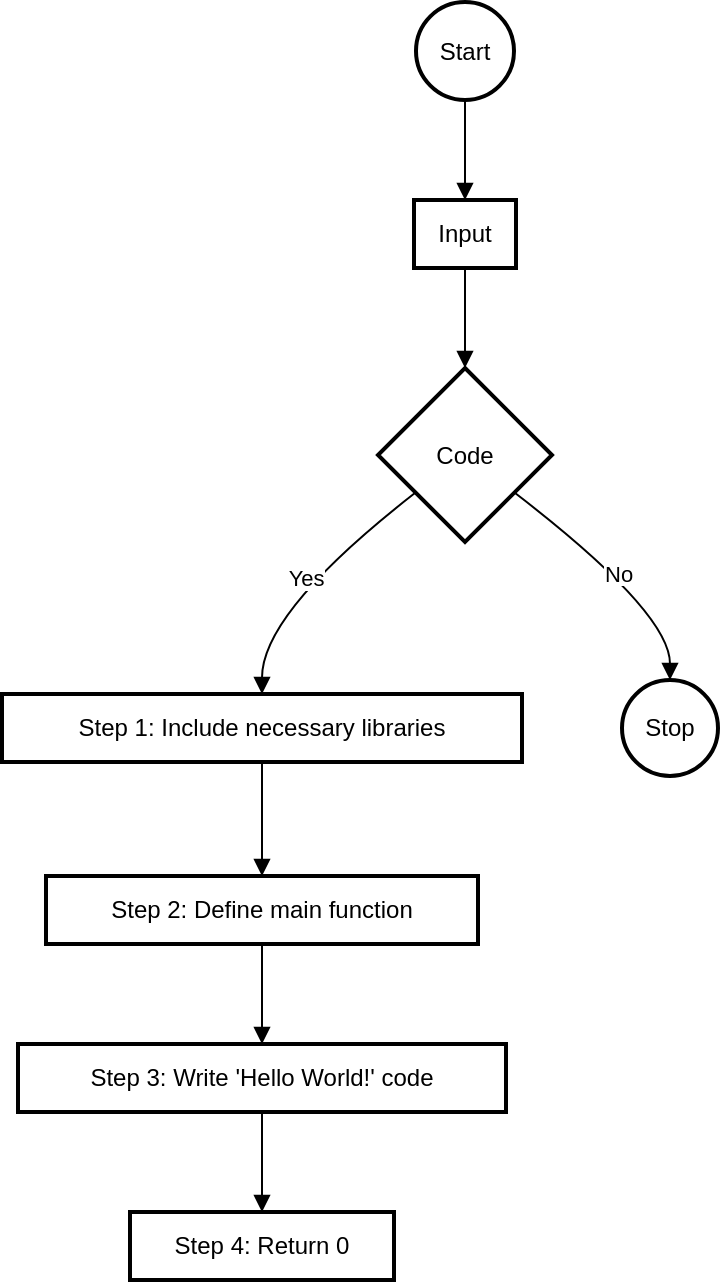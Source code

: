 <mxfile version="24.7.6">
  <diagram name="Page-1" id="aj7TZ9xT2nndP9KbB_9n">
    <mxGraphModel>
      <root>
        <mxCell id="0" />
        <mxCell id="1" parent="0" />
        <mxCell id="2" value="Start" style="ellipse;aspect=fixed;strokeWidth=2;whiteSpace=wrap;" vertex="1" parent="1">
          <mxGeometry x="207" width="49" height="49" as="geometry" />
        </mxCell>
        <mxCell id="3" value="Input" style="whiteSpace=wrap;strokeWidth=2;" vertex="1" parent="1">
          <mxGeometry x="206" y="99" width="51" height="34" as="geometry" />
        </mxCell>
        <mxCell id="4" value="Code" style="rhombus;strokeWidth=2;whiteSpace=wrap;" vertex="1" parent="1">
          <mxGeometry x="188" y="183" width="87" height="87" as="geometry" />
        </mxCell>
        <mxCell id="5" value="Step 1: Include necessary libraries" style="whiteSpace=wrap;strokeWidth=2;" vertex="1" parent="1">
          <mxGeometry y="346" width="260" height="34" as="geometry" />
        </mxCell>
        <mxCell id="6" value="Step 2: Define main function" style="whiteSpace=wrap;strokeWidth=2;" vertex="1" parent="1">
          <mxGeometry x="22" y="437" width="216" height="34" as="geometry" />
        </mxCell>
        <mxCell id="7" value="Step 3: Write &#39;Hello World!&#39; code" style="whiteSpace=wrap;strokeWidth=2;" vertex="1" parent="1">
          <mxGeometry x="8" y="521" width="244" height="34" as="geometry" />
        </mxCell>
        <mxCell id="8" value="Step 4: Return 0" style="whiteSpace=wrap;strokeWidth=2;" vertex="1" parent="1">
          <mxGeometry x="64" y="605" width="132" height="34" as="geometry" />
        </mxCell>
        <mxCell id="9" value="Stop" style="ellipse;aspect=fixed;strokeWidth=2;whiteSpace=wrap;" vertex="1" parent="1">
          <mxGeometry x="310" y="339" width="48" height="48" as="geometry" />
        </mxCell>
        <mxCell id="10" value="" style="curved=1;startArrow=none;endArrow=block;exitX=0.5;exitY=1;entryX=0.5;entryY=-0.01;" edge="1" parent="1" source="2" target="3">
          <mxGeometry relative="1" as="geometry">
            <Array as="points" />
          </mxGeometry>
        </mxCell>
        <mxCell id="11" value="" style="curved=1;startArrow=none;endArrow=block;exitX=0.5;exitY=0.99;entryX=0.5;entryY=0;" edge="1" parent="1" source="3" target="4">
          <mxGeometry relative="1" as="geometry">
            <Array as="points" />
          </mxGeometry>
        </mxCell>
        <mxCell id="12" value="Yes" style="curved=1;startArrow=none;endArrow=block;exitX=0;exitY=0.88;entryX=0.5;entryY=0;" edge="1" parent="1" source="4" target="5">
          <mxGeometry relative="1" as="geometry">
            <Array as="points">
              <mxPoint x="130" y="305" />
            </Array>
          </mxGeometry>
        </mxCell>
        <mxCell id="13" value="" style="curved=1;startArrow=none;endArrow=block;exitX=0.5;exitY=1;entryX=0.5;entryY=0;" edge="1" parent="1" source="5" target="6">
          <mxGeometry relative="1" as="geometry">
            <Array as="points" />
          </mxGeometry>
        </mxCell>
        <mxCell id="14" value="" style="curved=1;startArrow=none;endArrow=block;exitX=0.5;exitY=1;entryX=0.5;entryY=0;" edge="1" parent="1" source="6" target="7">
          <mxGeometry relative="1" as="geometry">
            <Array as="points" />
          </mxGeometry>
        </mxCell>
        <mxCell id="15" value="" style="curved=1;startArrow=none;endArrow=block;exitX=0.5;exitY=1;entryX=0.5;entryY=0;" edge="1" parent="1" source="7" target="8">
          <mxGeometry relative="1" as="geometry">
            <Array as="points" />
          </mxGeometry>
        </mxCell>
        <mxCell id="16" value="No" style="curved=1;startArrow=none;endArrow=block;exitX=1;exitY=0.88;entryX=0.49;entryY=0;" edge="1" parent="1" source="4" target="9">
          <mxGeometry relative="1" as="geometry">
            <Array as="points">
              <mxPoint x="334" y="305" />
            </Array>
          </mxGeometry>
        </mxCell>
      </root>
    </mxGraphModel>
  </diagram>
</mxfile>
